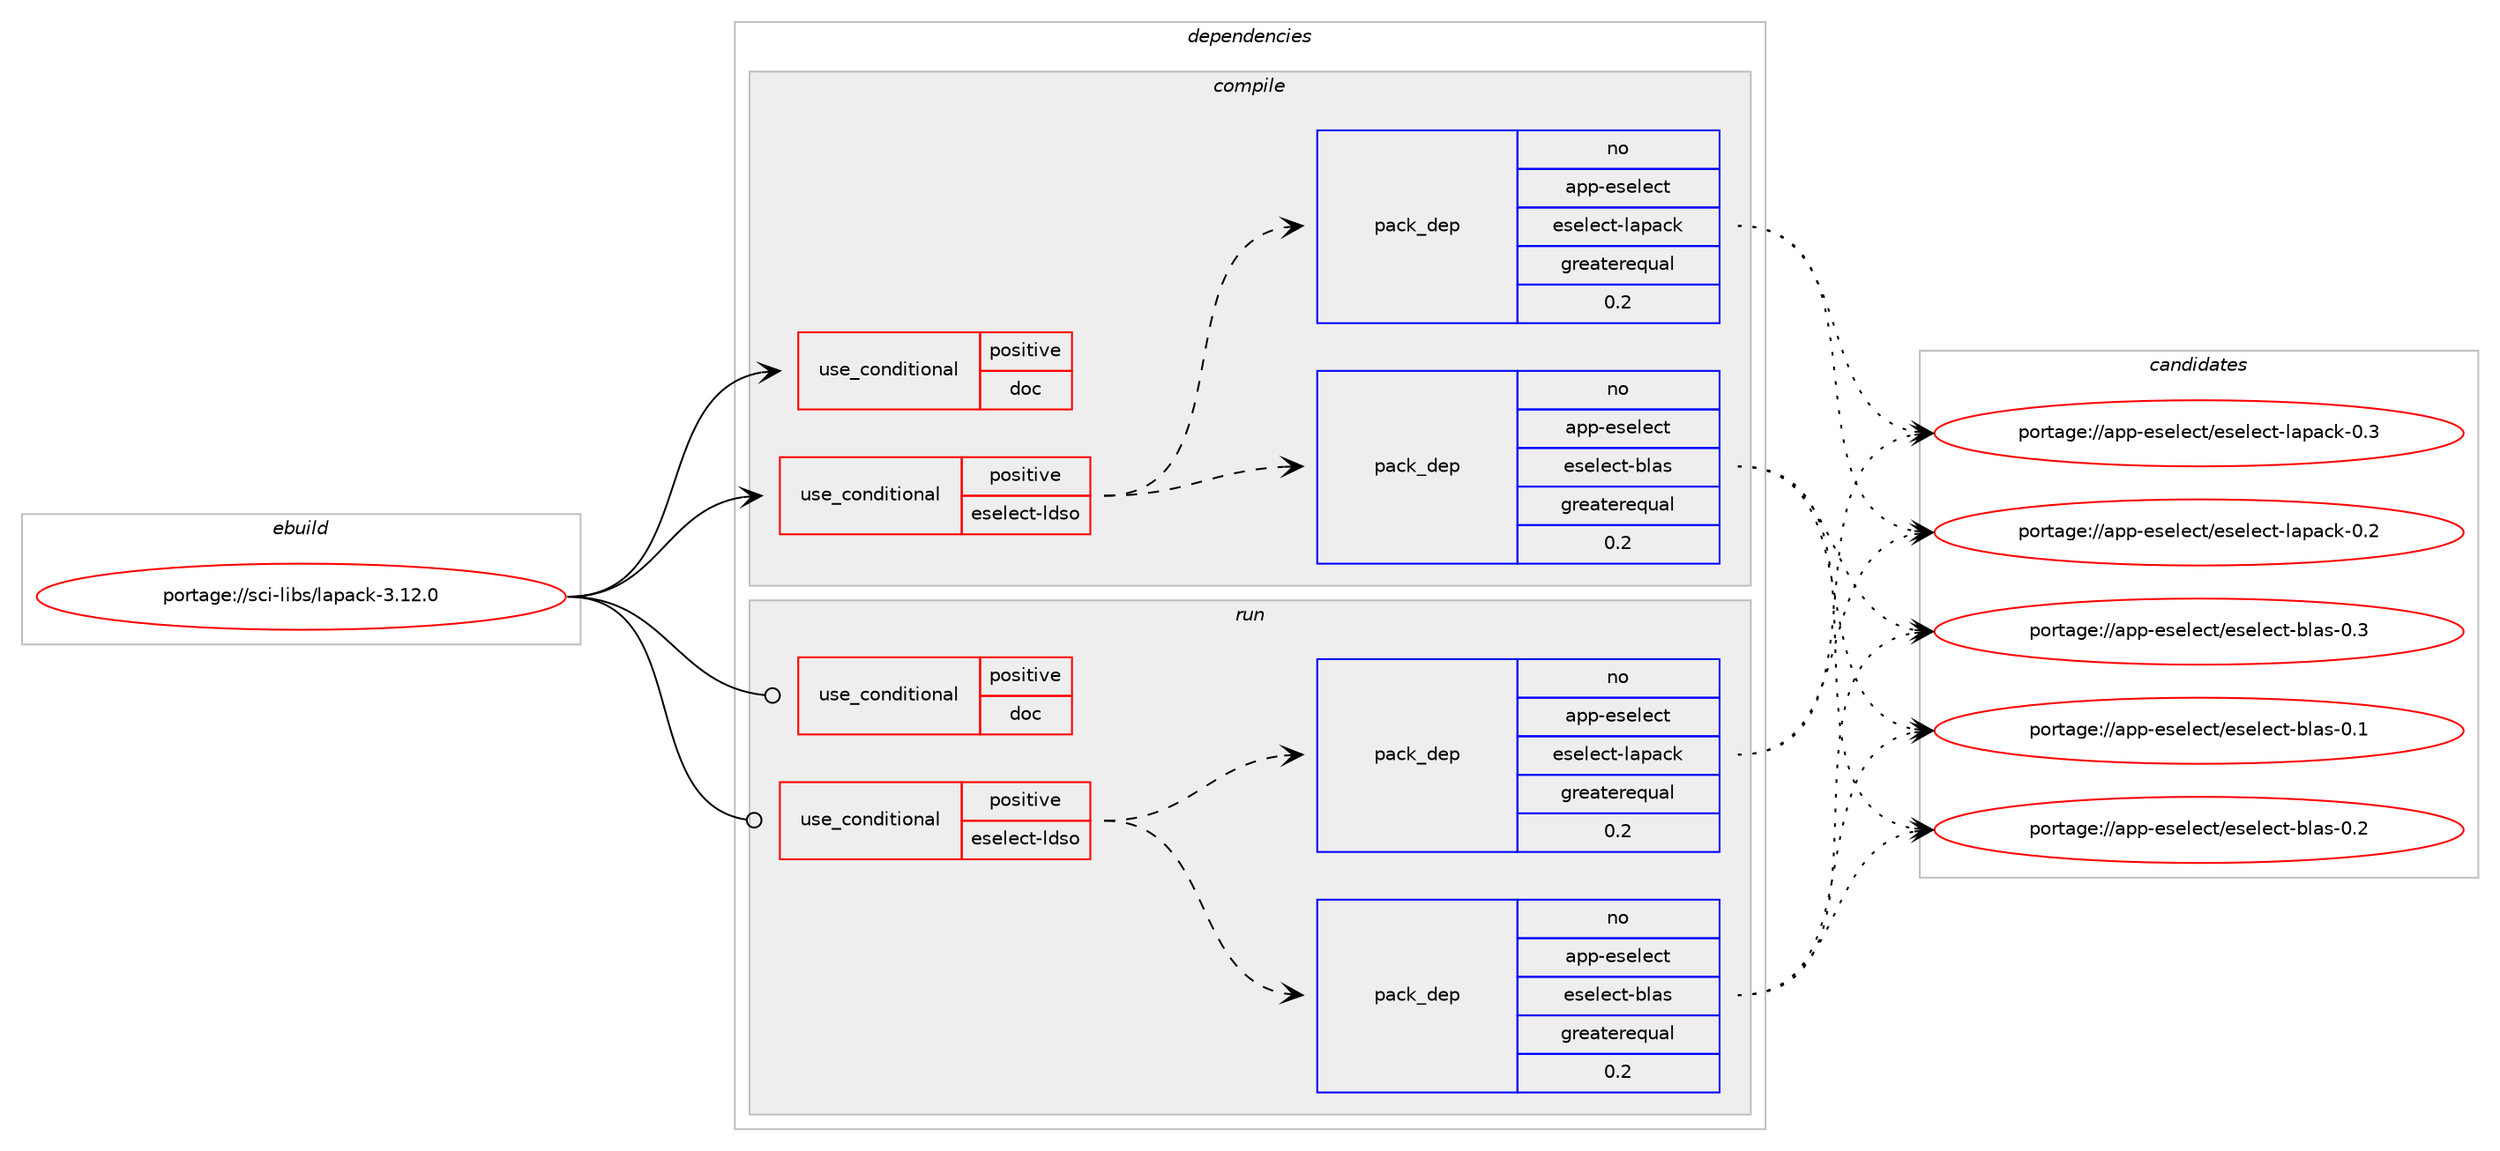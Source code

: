 digraph prolog {

# *************
# Graph options
# *************

newrank=true;
concentrate=true;
compound=true;
graph [rankdir=LR,fontname=Helvetica,fontsize=10,ranksep=1.5];#, ranksep=2.5, nodesep=0.2];
edge  [arrowhead=vee];
node  [fontname=Helvetica,fontsize=10];

# **********
# The ebuild
# **********

subgraph cluster_leftcol {
color=gray;
rank=same;
label=<<i>ebuild</i>>;
id [label="portage://sci-libs/lapack-3.12.0", color=red, width=4, href="../sci-libs/lapack-3.12.0.svg"];
}

# ****************
# The dependencies
# ****************

subgraph cluster_midcol {
color=gray;
label=<<i>dependencies</i>>;
subgraph cluster_compile {
fillcolor="#eeeeee";
style=filled;
label=<<i>compile</i>>;
subgraph cond10004 {
dependency14554 [label=<<TABLE BORDER="0" CELLBORDER="1" CELLSPACING="0" CELLPADDING="4"><TR><TD ROWSPAN="3" CELLPADDING="10">use_conditional</TD></TR><TR><TD>positive</TD></TR><TR><TD>doc</TD></TR></TABLE>>, shape=none, color=red];
# *** BEGIN UNKNOWN DEPENDENCY TYPE (TODO) ***
# dependency14554 -> package_dependency(portage://sci-libs/lapack-3.12.0,install,no,app-doc,blas-docs,none,[,,],[],[])
# *** END UNKNOWN DEPENDENCY TYPE (TODO) ***

}
id:e -> dependency14554:w [weight=20,style="solid",arrowhead="vee"];
subgraph cond10005 {
dependency14555 [label=<<TABLE BORDER="0" CELLBORDER="1" CELLSPACING="0" CELLPADDING="4"><TR><TD ROWSPAN="3" CELLPADDING="10">use_conditional</TD></TR><TR><TD>positive</TD></TR><TR><TD>eselect-ldso</TD></TR></TABLE>>, shape=none, color=red];
subgraph pack4405 {
dependency14556 [label=<<TABLE BORDER="0" CELLBORDER="1" CELLSPACING="0" CELLPADDING="4" WIDTH="220"><TR><TD ROWSPAN="6" CELLPADDING="30">pack_dep</TD></TR><TR><TD WIDTH="110">no</TD></TR><TR><TD>app-eselect</TD></TR><TR><TD>eselect-blas</TD></TR><TR><TD>greaterequal</TD></TR><TR><TD>0.2</TD></TR></TABLE>>, shape=none, color=blue];
}
dependency14555:e -> dependency14556:w [weight=20,style="dashed",arrowhead="vee"];
subgraph pack4406 {
dependency14557 [label=<<TABLE BORDER="0" CELLBORDER="1" CELLSPACING="0" CELLPADDING="4" WIDTH="220"><TR><TD ROWSPAN="6" CELLPADDING="30">pack_dep</TD></TR><TR><TD WIDTH="110">no</TD></TR><TR><TD>app-eselect</TD></TR><TR><TD>eselect-lapack</TD></TR><TR><TD>greaterequal</TD></TR><TR><TD>0.2</TD></TR></TABLE>>, shape=none, color=blue];
}
dependency14555:e -> dependency14557:w [weight=20,style="dashed",arrowhead="vee"];
}
id:e -> dependency14555:w [weight=20,style="solid",arrowhead="vee"];
# *** BEGIN UNKNOWN DEPENDENCY TYPE (TODO) ***
# id -> package_dependency(portage://sci-libs/lapack-3.12.0,install,no,virtual,fortran,none,[,,],[],[])
# *** END UNKNOWN DEPENDENCY TYPE (TODO) ***

# *** BEGIN UNKNOWN DEPENDENCY TYPE (TODO) ***
# id -> package_dependency(portage://sci-libs/lapack-3.12.0,install,weak,app-eselect,eselect-cblas,none,[,,],[],[])
# *** END UNKNOWN DEPENDENCY TYPE (TODO) ***

}
subgraph cluster_compileandrun {
fillcolor="#eeeeee";
style=filled;
label=<<i>compile and run</i>>;
}
subgraph cluster_run {
fillcolor="#eeeeee";
style=filled;
label=<<i>run</i>>;
subgraph cond10006 {
dependency14558 [label=<<TABLE BORDER="0" CELLBORDER="1" CELLSPACING="0" CELLPADDING="4"><TR><TD ROWSPAN="3" CELLPADDING="10">use_conditional</TD></TR><TR><TD>positive</TD></TR><TR><TD>doc</TD></TR></TABLE>>, shape=none, color=red];
# *** BEGIN UNKNOWN DEPENDENCY TYPE (TODO) ***
# dependency14558 -> package_dependency(portage://sci-libs/lapack-3.12.0,run,no,app-doc,blas-docs,none,[,,],[],[])
# *** END UNKNOWN DEPENDENCY TYPE (TODO) ***

}
id:e -> dependency14558:w [weight=20,style="solid",arrowhead="odot"];
subgraph cond10007 {
dependency14559 [label=<<TABLE BORDER="0" CELLBORDER="1" CELLSPACING="0" CELLPADDING="4"><TR><TD ROWSPAN="3" CELLPADDING="10">use_conditional</TD></TR><TR><TD>positive</TD></TR><TR><TD>eselect-ldso</TD></TR></TABLE>>, shape=none, color=red];
subgraph pack4407 {
dependency14560 [label=<<TABLE BORDER="0" CELLBORDER="1" CELLSPACING="0" CELLPADDING="4" WIDTH="220"><TR><TD ROWSPAN="6" CELLPADDING="30">pack_dep</TD></TR><TR><TD WIDTH="110">no</TD></TR><TR><TD>app-eselect</TD></TR><TR><TD>eselect-blas</TD></TR><TR><TD>greaterequal</TD></TR><TR><TD>0.2</TD></TR></TABLE>>, shape=none, color=blue];
}
dependency14559:e -> dependency14560:w [weight=20,style="dashed",arrowhead="vee"];
subgraph pack4408 {
dependency14561 [label=<<TABLE BORDER="0" CELLBORDER="1" CELLSPACING="0" CELLPADDING="4" WIDTH="220"><TR><TD ROWSPAN="6" CELLPADDING="30">pack_dep</TD></TR><TR><TD WIDTH="110">no</TD></TR><TR><TD>app-eselect</TD></TR><TR><TD>eselect-lapack</TD></TR><TR><TD>greaterequal</TD></TR><TR><TD>0.2</TD></TR></TABLE>>, shape=none, color=blue];
}
dependency14559:e -> dependency14561:w [weight=20,style="dashed",arrowhead="vee"];
}
id:e -> dependency14559:w [weight=20,style="solid",arrowhead="odot"];
# *** BEGIN UNKNOWN DEPENDENCY TYPE (TODO) ***
# id -> package_dependency(portage://sci-libs/lapack-3.12.0,run,no,virtual,fortran,none,[,,],[],[])
# *** END UNKNOWN DEPENDENCY TYPE (TODO) ***

# *** BEGIN UNKNOWN DEPENDENCY TYPE (TODO) ***
# id -> package_dependency(portage://sci-libs/lapack-3.12.0,run,weak,app-eselect,eselect-cblas,none,[,,],[],[])
# *** END UNKNOWN DEPENDENCY TYPE (TODO) ***

}
}

# **************
# The candidates
# **************

subgraph cluster_choices {
rank=same;
color=gray;
label=<<i>candidates</i>>;

subgraph choice4405 {
color=black;
nodesep=1;
choice971121124510111510110810199116471011151011081019911645981089711545484649 [label="portage://app-eselect/eselect-blas-0.1", color=red, width=4,href="../app-eselect/eselect-blas-0.1.svg"];
choice971121124510111510110810199116471011151011081019911645981089711545484650 [label="portage://app-eselect/eselect-blas-0.2", color=red, width=4,href="../app-eselect/eselect-blas-0.2.svg"];
choice971121124510111510110810199116471011151011081019911645981089711545484651 [label="portage://app-eselect/eselect-blas-0.3", color=red, width=4,href="../app-eselect/eselect-blas-0.3.svg"];
dependency14556:e -> choice971121124510111510110810199116471011151011081019911645981089711545484649:w [style=dotted,weight="100"];
dependency14556:e -> choice971121124510111510110810199116471011151011081019911645981089711545484650:w [style=dotted,weight="100"];
dependency14556:e -> choice971121124510111510110810199116471011151011081019911645981089711545484651:w [style=dotted,weight="100"];
}
subgraph choice4406 {
color=black;
nodesep=1;
choice97112112451011151011081019911647101115101108101991164510897112979910745484650 [label="portage://app-eselect/eselect-lapack-0.2", color=red, width=4,href="../app-eselect/eselect-lapack-0.2.svg"];
choice97112112451011151011081019911647101115101108101991164510897112979910745484651 [label="portage://app-eselect/eselect-lapack-0.3", color=red, width=4,href="../app-eselect/eselect-lapack-0.3.svg"];
dependency14557:e -> choice97112112451011151011081019911647101115101108101991164510897112979910745484650:w [style=dotted,weight="100"];
dependency14557:e -> choice97112112451011151011081019911647101115101108101991164510897112979910745484651:w [style=dotted,weight="100"];
}
subgraph choice4407 {
color=black;
nodesep=1;
choice971121124510111510110810199116471011151011081019911645981089711545484649 [label="portage://app-eselect/eselect-blas-0.1", color=red, width=4,href="../app-eselect/eselect-blas-0.1.svg"];
choice971121124510111510110810199116471011151011081019911645981089711545484650 [label="portage://app-eselect/eselect-blas-0.2", color=red, width=4,href="../app-eselect/eselect-blas-0.2.svg"];
choice971121124510111510110810199116471011151011081019911645981089711545484651 [label="portage://app-eselect/eselect-blas-0.3", color=red, width=4,href="../app-eselect/eselect-blas-0.3.svg"];
dependency14560:e -> choice971121124510111510110810199116471011151011081019911645981089711545484649:w [style=dotted,weight="100"];
dependency14560:e -> choice971121124510111510110810199116471011151011081019911645981089711545484650:w [style=dotted,weight="100"];
dependency14560:e -> choice971121124510111510110810199116471011151011081019911645981089711545484651:w [style=dotted,weight="100"];
}
subgraph choice4408 {
color=black;
nodesep=1;
choice97112112451011151011081019911647101115101108101991164510897112979910745484650 [label="portage://app-eselect/eselect-lapack-0.2", color=red, width=4,href="../app-eselect/eselect-lapack-0.2.svg"];
choice97112112451011151011081019911647101115101108101991164510897112979910745484651 [label="portage://app-eselect/eselect-lapack-0.3", color=red, width=4,href="../app-eselect/eselect-lapack-0.3.svg"];
dependency14561:e -> choice97112112451011151011081019911647101115101108101991164510897112979910745484650:w [style=dotted,weight="100"];
dependency14561:e -> choice97112112451011151011081019911647101115101108101991164510897112979910745484651:w [style=dotted,weight="100"];
}
}

}
